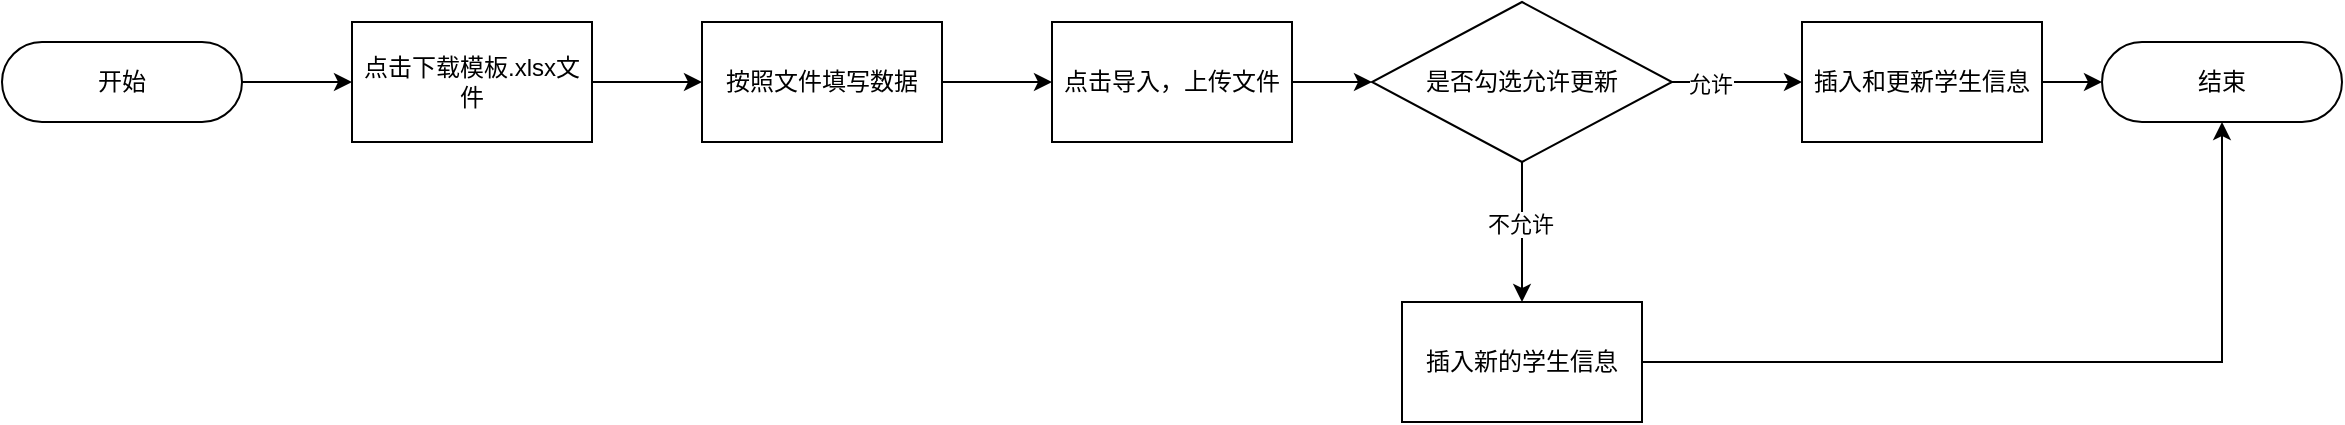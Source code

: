 <mxfile version="26.2.8">
  <diagram name="第 1 页" id="PV2R-vplqXGCu60o4-TH">
    <mxGraphModel dx="1365" dy="912" grid="1" gridSize="10" guides="1" tooltips="1" connect="1" arrows="1" fold="1" page="1" pageScale="1" pageWidth="827" pageHeight="1169" math="0" shadow="0">
      <root>
        <mxCell id="0" />
        <mxCell id="1" parent="0" />
        <mxCell id="qUWe9MtobZV6bk2bPbgI-1" value="" style="edgeStyle=orthogonalEdgeStyle;rounded=0;orthogonalLoop=1;jettySize=auto;html=1;" edge="1" parent="1" source="C1b9kC5_DB_zs8LywHrQ-2" target="C1b9kC5_DB_zs8LywHrQ-4">
          <mxGeometry relative="1" as="geometry" />
        </mxCell>
        <mxCell id="C1b9kC5_DB_zs8LywHrQ-2" value="开始" style="rounded=1;whiteSpace=wrap;html=1;arcSize=50;" parent="1" vertex="1">
          <mxGeometry x="20" y="240" width="120" height="40" as="geometry" />
        </mxCell>
        <mxCell id="qUWe9MtobZV6bk2bPbgI-2" value="" style="edgeStyle=orthogonalEdgeStyle;rounded=0;orthogonalLoop=1;jettySize=auto;html=1;" edge="1" parent="1" source="C1b9kC5_DB_zs8LywHrQ-4" target="C1b9kC5_DB_zs8LywHrQ-6">
          <mxGeometry relative="1" as="geometry" />
        </mxCell>
        <mxCell id="C1b9kC5_DB_zs8LywHrQ-4" value="点击下载模板.xlsx文件" style="rounded=0;whiteSpace=wrap;html=1;" parent="1" vertex="1">
          <mxGeometry x="195" y="230" width="120" height="60" as="geometry" />
        </mxCell>
        <mxCell id="C1b9kC5_DB_zs8LywHrQ-5" style="edgeStyle=orthogonalEdgeStyle;rounded=0;orthogonalLoop=1;jettySize=auto;html=1;" parent="1" source="C1b9kC5_DB_zs8LywHrQ-6" target="C1b9kC5_DB_zs8LywHrQ-8" edge="1">
          <mxGeometry relative="1" as="geometry" />
        </mxCell>
        <mxCell id="C1b9kC5_DB_zs8LywHrQ-6" value="按照文件填写数据" style="rounded=0;whiteSpace=wrap;html=1;" parent="1" vertex="1">
          <mxGeometry x="370" y="230" width="120" height="60" as="geometry" />
        </mxCell>
        <mxCell id="qUWe9MtobZV6bk2bPbgI-3" value="" style="edgeStyle=orthogonalEdgeStyle;rounded=0;orthogonalLoop=1;jettySize=auto;html=1;" edge="1" parent="1" source="C1b9kC5_DB_zs8LywHrQ-8" target="C1b9kC5_DB_zs8LywHrQ-13">
          <mxGeometry relative="1" as="geometry" />
        </mxCell>
        <mxCell id="C1b9kC5_DB_zs8LywHrQ-8" value="点击导入，上传文件" style="rounded=0;whiteSpace=wrap;html=1;" parent="1" vertex="1">
          <mxGeometry x="545" y="230" width="120" height="60" as="geometry" />
        </mxCell>
        <mxCell id="qUWe9MtobZV6bk2bPbgI-4" value="" style="edgeStyle=orthogonalEdgeStyle;rounded=0;orthogonalLoop=1;jettySize=auto;html=1;" edge="1" parent="1" source="C1b9kC5_DB_zs8LywHrQ-13" target="C1b9kC5_DB_zs8LywHrQ-15">
          <mxGeometry relative="1" as="geometry" />
        </mxCell>
        <mxCell id="qUWe9MtobZV6bk2bPbgI-9" value="允许" style="edgeLabel;html=1;align=center;verticalAlign=middle;resizable=0;points=[];" vertex="1" connectable="0" parent="qUWe9MtobZV6bk2bPbgI-4">
          <mxGeometry x="-0.417" y="-1" relative="1" as="geometry">
            <mxPoint as="offset" />
          </mxGeometry>
        </mxCell>
        <mxCell id="qUWe9MtobZV6bk2bPbgI-5" value="" style="edgeStyle=orthogonalEdgeStyle;rounded=0;orthogonalLoop=1;jettySize=auto;html=1;" edge="1" parent="1" source="C1b9kC5_DB_zs8LywHrQ-13" target="C1b9kC5_DB_zs8LywHrQ-18">
          <mxGeometry relative="1" as="geometry" />
        </mxCell>
        <mxCell id="qUWe9MtobZV6bk2bPbgI-6" value="不允许" style="edgeLabel;html=1;align=center;verticalAlign=middle;resizable=0;points=[];" vertex="1" connectable="0" parent="qUWe9MtobZV6bk2bPbgI-5">
          <mxGeometry x="-0.122" y="-1" relative="1" as="geometry">
            <mxPoint as="offset" />
          </mxGeometry>
        </mxCell>
        <mxCell id="C1b9kC5_DB_zs8LywHrQ-13" value="是否勾选允许更新" style="rhombus;whiteSpace=wrap;html=1;" parent="1" vertex="1">
          <mxGeometry x="705" y="220" width="150" height="80" as="geometry" />
        </mxCell>
        <mxCell id="C1b9kC5_DB_zs8LywHrQ-14" style="edgeStyle=orthogonalEdgeStyle;rounded=0;orthogonalLoop=1;jettySize=auto;html=1;" parent="1" source="C1b9kC5_DB_zs8LywHrQ-15" target="C1b9kC5_DB_zs8LywHrQ-16" edge="1">
          <mxGeometry relative="1" as="geometry" />
        </mxCell>
        <mxCell id="C1b9kC5_DB_zs8LywHrQ-15" value="插入和更新学生信息" style="rounded=0;whiteSpace=wrap;html=1;" parent="1" vertex="1">
          <mxGeometry x="920" y="230" width="120" height="60" as="geometry" />
        </mxCell>
        <mxCell id="C1b9kC5_DB_zs8LywHrQ-16" value="结束" style="rounded=1;whiteSpace=wrap;html=1;arcSize=50;" parent="1" vertex="1">
          <mxGeometry x="1070" y="240" width="120" height="40" as="geometry" />
        </mxCell>
        <mxCell id="qUWe9MtobZV6bk2bPbgI-7" style="edgeStyle=orthogonalEdgeStyle;rounded=0;orthogonalLoop=1;jettySize=auto;html=1;entryX=0.5;entryY=1;entryDx=0;entryDy=0;" edge="1" parent="1" source="C1b9kC5_DB_zs8LywHrQ-18" target="C1b9kC5_DB_zs8LywHrQ-16">
          <mxGeometry relative="1" as="geometry" />
        </mxCell>
        <mxCell id="C1b9kC5_DB_zs8LywHrQ-18" value="插入新的学生信息" style="rounded=0;whiteSpace=wrap;html=1;" parent="1" vertex="1">
          <mxGeometry x="720" y="370" width="120" height="60" as="geometry" />
        </mxCell>
      </root>
    </mxGraphModel>
  </diagram>
</mxfile>
